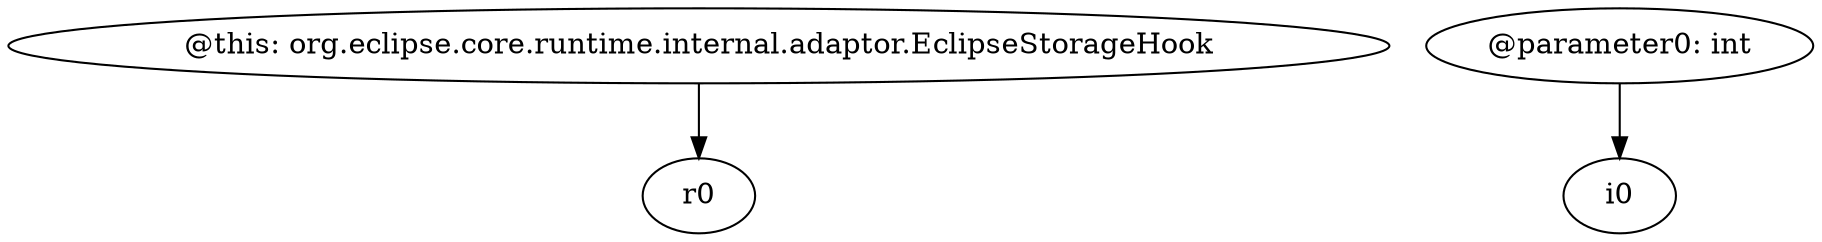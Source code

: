 digraph g {
0[label="@this: org.eclipse.core.runtime.internal.adaptor.EclipseStorageHook"]
1[label="r0"]
0->1[label=""]
2[label="@parameter0: int"]
3[label="i0"]
2->3[label=""]
}